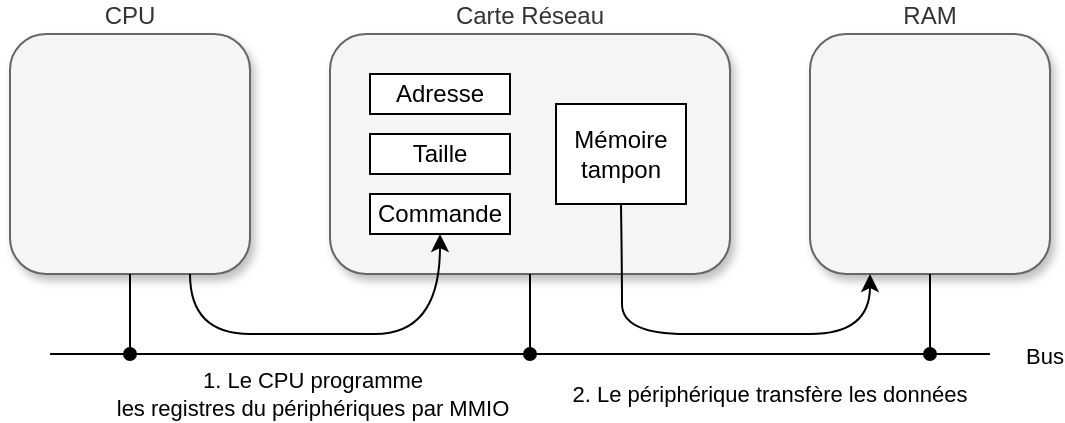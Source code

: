 <mxfile version="27.0.9">
  <diagram name="Page-1" id="FiRNX-xCi8xquzkqKb8u">
    <mxGraphModel dx="868" dy="533" grid="1" gridSize="10" guides="1" tooltips="1" connect="1" arrows="1" fold="1" page="1" pageScale="1" pageWidth="850" pageHeight="1100" math="0" shadow="0">
      <root>
        <mxCell id="0" />
        <mxCell id="1" parent="0" />
        <mxCell id="6U7lcoBqVKZ4HyzqOt8d-1" value="CPU" style="rounded=1;whiteSpace=wrap;html=1;labelPosition=center;verticalLabelPosition=top;align=center;verticalAlign=bottom;fillColor=#f5f5f5;fontColor=#333333;strokeColor=#666666;shadow=1;" vertex="1" parent="1">
          <mxGeometry x="120" y="80" width="120" height="120" as="geometry" />
        </mxCell>
        <mxCell id="6U7lcoBqVKZ4HyzqOt8d-2" value="Carte Réseau" style="rounded=1;whiteSpace=wrap;html=1;align=center;labelPosition=center;verticalLabelPosition=top;verticalAlign=bottom;fillColor=#f5f5f5;fontColor=#333333;strokeColor=#666666;shadow=1;" vertex="1" parent="1">
          <mxGeometry x="280" y="80" width="200" height="120" as="geometry" />
        </mxCell>
        <mxCell id="6U7lcoBqVKZ4HyzqOt8d-3" value="Mémoire tampon" style="rounded=0;whiteSpace=wrap;html=1;" vertex="1" parent="1">
          <mxGeometry x="393" y="115" width="65" height="50" as="geometry" />
        </mxCell>
        <mxCell id="6U7lcoBqVKZ4HyzqOt8d-4" value="Adresse" style="rounded=0;whiteSpace=wrap;html=1;" vertex="1" parent="1">
          <mxGeometry x="300" y="100" width="70" height="20" as="geometry" />
        </mxCell>
        <mxCell id="6U7lcoBqVKZ4HyzqOt8d-5" value="Taille" style="rounded=0;whiteSpace=wrap;html=1;" vertex="1" parent="1">
          <mxGeometry x="300" y="130" width="70" height="20" as="geometry" />
        </mxCell>
        <mxCell id="6U7lcoBqVKZ4HyzqOt8d-6" value="Commande" style="rounded=0;whiteSpace=wrap;html=1;" vertex="1" parent="1">
          <mxGeometry x="300" y="160" width="70" height="20" as="geometry" />
        </mxCell>
        <mxCell id="6U7lcoBqVKZ4HyzqOt8d-7" value="RAM" style="rounded=1;whiteSpace=wrap;html=1;labelPosition=center;verticalLabelPosition=top;align=center;verticalAlign=bottom;fillColor=#f5f5f5;fontColor=#333333;strokeColor=#666666;shadow=1;" vertex="1" parent="1">
          <mxGeometry x="520" y="80" width="120" height="120" as="geometry" />
        </mxCell>
        <mxCell id="6U7lcoBqVKZ4HyzqOt8d-8" value="" style="endArrow=none;html=1;rounded=0;" edge="1" parent="1">
          <mxGeometry width="50" height="50" relative="1" as="geometry">
            <mxPoint x="140" y="240" as="sourcePoint" />
            <mxPoint x="610" y="240" as="targetPoint" />
          </mxGeometry>
        </mxCell>
        <mxCell id="6U7lcoBqVKZ4HyzqOt8d-20" value="Bus" style="edgeLabel;html=1;align=center;verticalAlign=middle;resizable=0;points=[];" vertex="1" connectable="0" parent="6U7lcoBqVKZ4HyzqOt8d-8">
          <mxGeometry x="0.895" y="-1" relative="1" as="geometry">
            <mxPoint x="51" as="offset" />
          </mxGeometry>
        </mxCell>
        <mxCell id="6U7lcoBqVKZ4HyzqOt8d-9" value="" style="endArrow=none;html=1;rounded=0;entryX=0.5;entryY=1;entryDx=0;entryDy=0;endFill=1;startFill=1;startArrow=oval;" edge="1" parent="1" target="6U7lcoBqVKZ4HyzqOt8d-1">
          <mxGeometry width="50" height="50" relative="1" as="geometry">
            <mxPoint x="180" y="240" as="sourcePoint" />
            <mxPoint x="450" y="170" as="targetPoint" />
          </mxGeometry>
        </mxCell>
        <mxCell id="6U7lcoBqVKZ4HyzqOt8d-10" value="" style="endArrow=none;html=1;rounded=0;entryX=0.5;entryY=1;entryDx=0;entryDy=0;startArrow=oval;startFill=1;" edge="1" parent="1" target="6U7lcoBqVKZ4HyzqOt8d-2">
          <mxGeometry width="50" height="50" relative="1" as="geometry">
            <mxPoint x="380" y="240" as="sourcePoint" />
            <mxPoint x="450" y="170" as="targetPoint" />
          </mxGeometry>
        </mxCell>
        <mxCell id="6U7lcoBqVKZ4HyzqOt8d-11" value="" style="endArrow=none;html=1;rounded=0;entryX=0.5;entryY=1;entryDx=0;entryDy=0;startArrow=oval;startFill=1;" edge="1" parent="1" target="6U7lcoBqVKZ4HyzqOt8d-7">
          <mxGeometry width="50" height="50" relative="1" as="geometry">
            <mxPoint x="580" y="240" as="sourcePoint" />
            <mxPoint x="460" y="290" as="targetPoint" />
          </mxGeometry>
        </mxCell>
        <mxCell id="6U7lcoBqVKZ4HyzqOt8d-15" value="" style="curved=1;endArrow=classic;html=1;rounded=0;entryX=0.5;entryY=1;entryDx=0;entryDy=0;exitX=0.75;exitY=1;exitDx=0;exitDy=0;fillColor=#f5f5f5;strokeColor=light-dark(#000000, #959595);" edge="1" parent="1" source="6U7lcoBqVKZ4HyzqOt8d-1" target="6U7lcoBqVKZ4HyzqOt8d-6">
          <mxGeometry width="50" height="50" relative="1" as="geometry">
            <mxPoint x="280" y="370" as="sourcePoint" />
            <mxPoint x="330" y="320" as="targetPoint" />
            <Array as="points">
              <mxPoint x="210" y="230" />
              <mxPoint x="270" y="230" />
              <mxPoint x="335" y="230" />
            </Array>
          </mxGeometry>
        </mxCell>
        <mxCell id="6U7lcoBqVKZ4HyzqOt8d-17" value="1. Le CPU programme&lt;div&gt;les registres du périphériques par MMIO&lt;/div&gt;" style="edgeLabel;html=1;align=center;verticalAlign=middle;resizable=0;points=[];" vertex="1" connectable="0" parent="6U7lcoBqVKZ4HyzqOt8d-15">
          <mxGeometry x="-0.46" relative="1" as="geometry">
            <mxPoint x="35" y="30" as="offset" />
          </mxGeometry>
        </mxCell>
        <mxCell id="6U7lcoBqVKZ4HyzqOt8d-16" value="" style="curved=1;endArrow=classic;html=1;rounded=0;entryX=0.25;entryY=1;entryDx=0;entryDy=0;exitX=0.5;exitY=1;exitDx=0;exitDy=0;fillColor=#f5f5f5;strokeColor=light-dark(#000000, #959595);" edge="1" parent="1" source="6U7lcoBqVKZ4HyzqOt8d-3" target="6U7lcoBqVKZ4HyzqOt8d-7">
          <mxGeometry width="50" height="50" relative="1" as="geometry">
            <mxPoint x="450" y="290" as="sourcePoint" />
            <mxPoint x="565" y="290" as="targetPoint" />
            <Array as="points">
              <mxPoint x="426" y="200" />
              <mxPoint x="426" y="230" />
              <mxPoint x="490" y="230" />
              <mxPoint x="550" y="230" />
            </Array>
          </mxGeometry>
        </mxCell>
        <mxCell id="6U7lcoBqVKZ4HyzqOt8d-18" value="2. Le périphérique transfère les données&amp;nbsp;" style="edgeLabel;html=1;align=center;verticalAlign=middle;resizable=0;points=[];" vertex="1" connectable="0" parent="6U7lcoBqVKZ4HyzqOt8d-16">
          <mxGeometry x="-0.29" y="3" relative="1" as="geometry">
            <mxPoint x="62" y="33" as="offset" />
          </mxGeometry>
        </mxCell>
      </root>
    </mxGraphModel>
  </diagram>
</mxfile>
